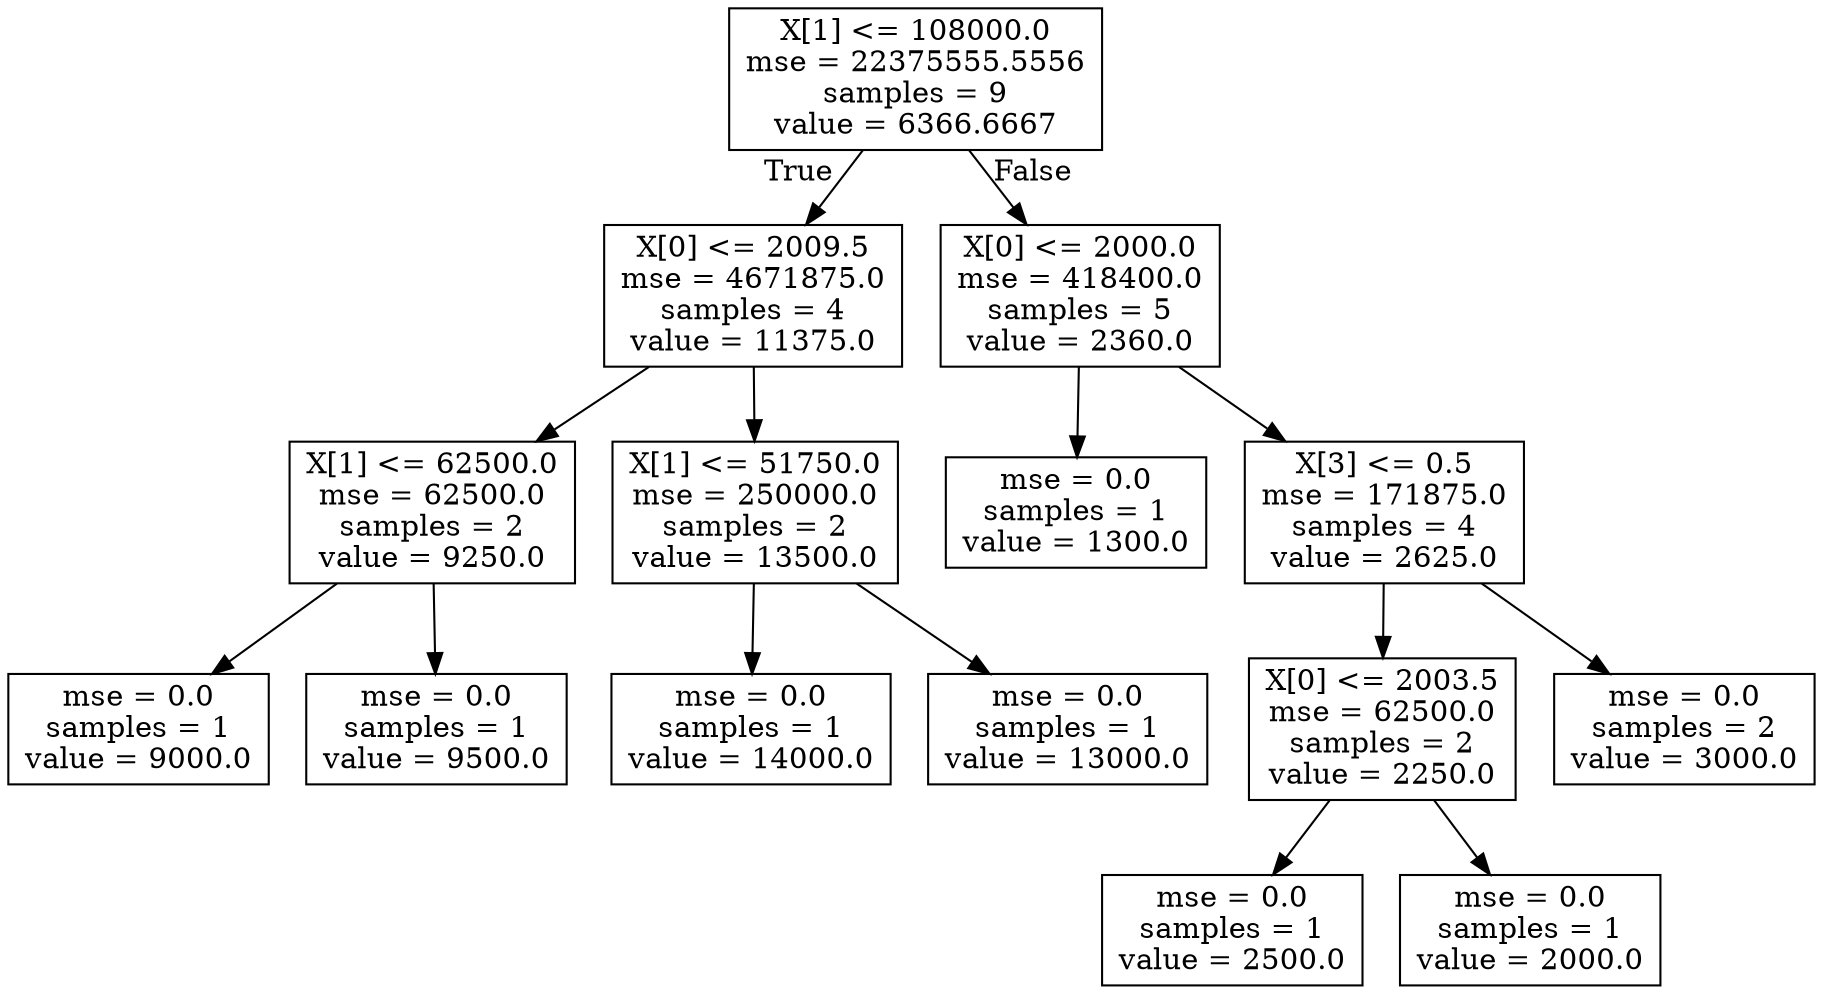 digraph Tree {
node [shape=box] ;
0 [label="X[1] <= 108000.0\nmse = 22375555.5556\nsamples = 9\nvalue = 6366.6667"] ;
1 [label="X[0] <= 2009.5\nmse = 4671875.0\nsamples = 4\nvalue = 11375.0"] ;
0 -> 1 [labeldistance=2.5, labelangle=45, headlabel="True"] ;
2 [label="X[1] <= 62500.0\nmse = 62500.0\nsamples = 2\nvalue = 9250.0"] ;
1 -> 2 ;
3 [label="mse = 0.0\nsamples = 1\nvalue = 9000.0"] ;
2 -> 3 ;
4 [label="mse = 0.0\nsamples = 1\nvalue = 9500.0"] ;
2 -> 4 ;
5 [label="X[1] <= 51750.0\nmse = 250000.0\nsamples = 2\nvalue = 13500.0"] ;
1 -> 5 ;
6 [label="mse = 0.0\nsamples = 1\nvalue = 14000.0"] ;
5 -> 6 ;
7 [label="mse = 0.0\nsamples = 1\nvalue = 13000.0"] ;
5 -> 7 ;
8 [label="X[0] <= 2000.0\nmse = 418400.0\nsamples = 5\nvalue = 2360.0"] ;
0 -> 8 [labeldistance=2.5, labelangle=-45, headlabel="False"] ;
9 [label="mse = 0.0\nsamples = 1\nvalue = 1300.0"] ;
8 -> 9 ;
10 [label="X[3] <= 0.5\nmse = 171875.0\nsamples = 4\nvalue = 2625.0"] ;
8 -> 10 ;
11 [label="X[0] <= 2003.5\nmse = 62500.0\nsamples = 2\nvalue = 2250.0"] ;
10 -> 11 ;
12 [label="mse = 0.0\nsamples = 1\nvalue = 2500.0"] ;
11 -> 12 ;
13 [label="mse = 0.0\nsamples = 1\nvalue = 2000.0"] ;
11 -> 13 ;
14 [label="mse = 0.0\nsamples = 2\nvalue = 3000.0"] ;
10 -> 14 ;
}
